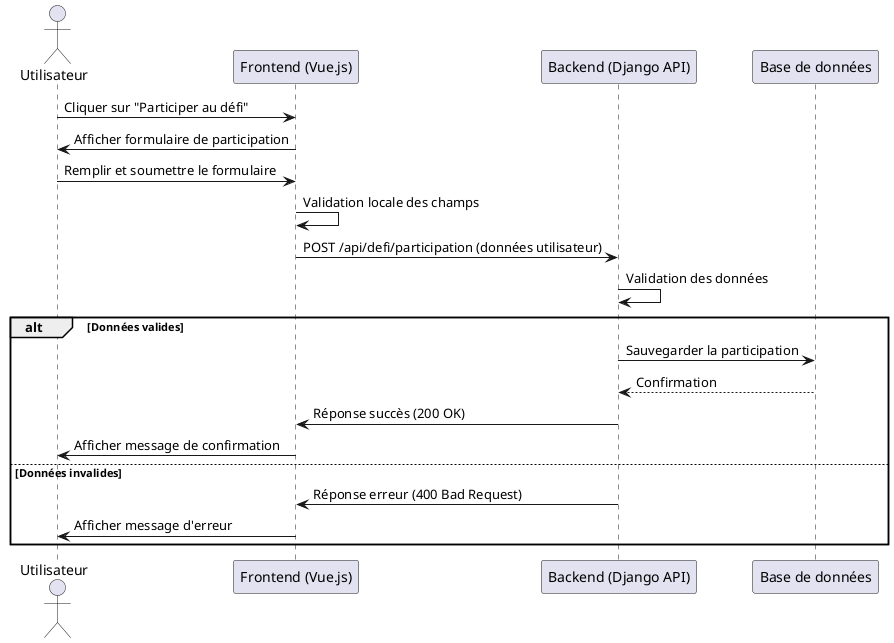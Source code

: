 @startuml participation
actor Utilisateur
participant "Frontend (Vue.js)" as Frontend
participant "Backend (Django API)" as Backend
participant "Base de données" as Database

Utilisateur -> Frontend: Cliquer sur "Participer au défi"
Frontend -> Utilisateur: Afficher formulaire de participation
Utilisateur -> Frontend: Remplir et soumettre le formulaire
Frontend -> Frontend: Validation locale des champs
Frontend -> Backend: POST /api/defi/participation (données utilisateur)
Backend -> Backend: Validation des données
alt Données valides
    Backend -> Database: Sauvegarder la participation
    Database --> Backend: Confirmation
    Backend -> Frontend: Réponse succès (200 OK)
    Frontend -> Utilisateur: Afficher message de confirmation
else Données invalides
    Backend -> Frontend: Réponse erreur (400 Bad Request)
    Frontend -> Utilisateur: Afficher message d'erreur
end
@enduml
